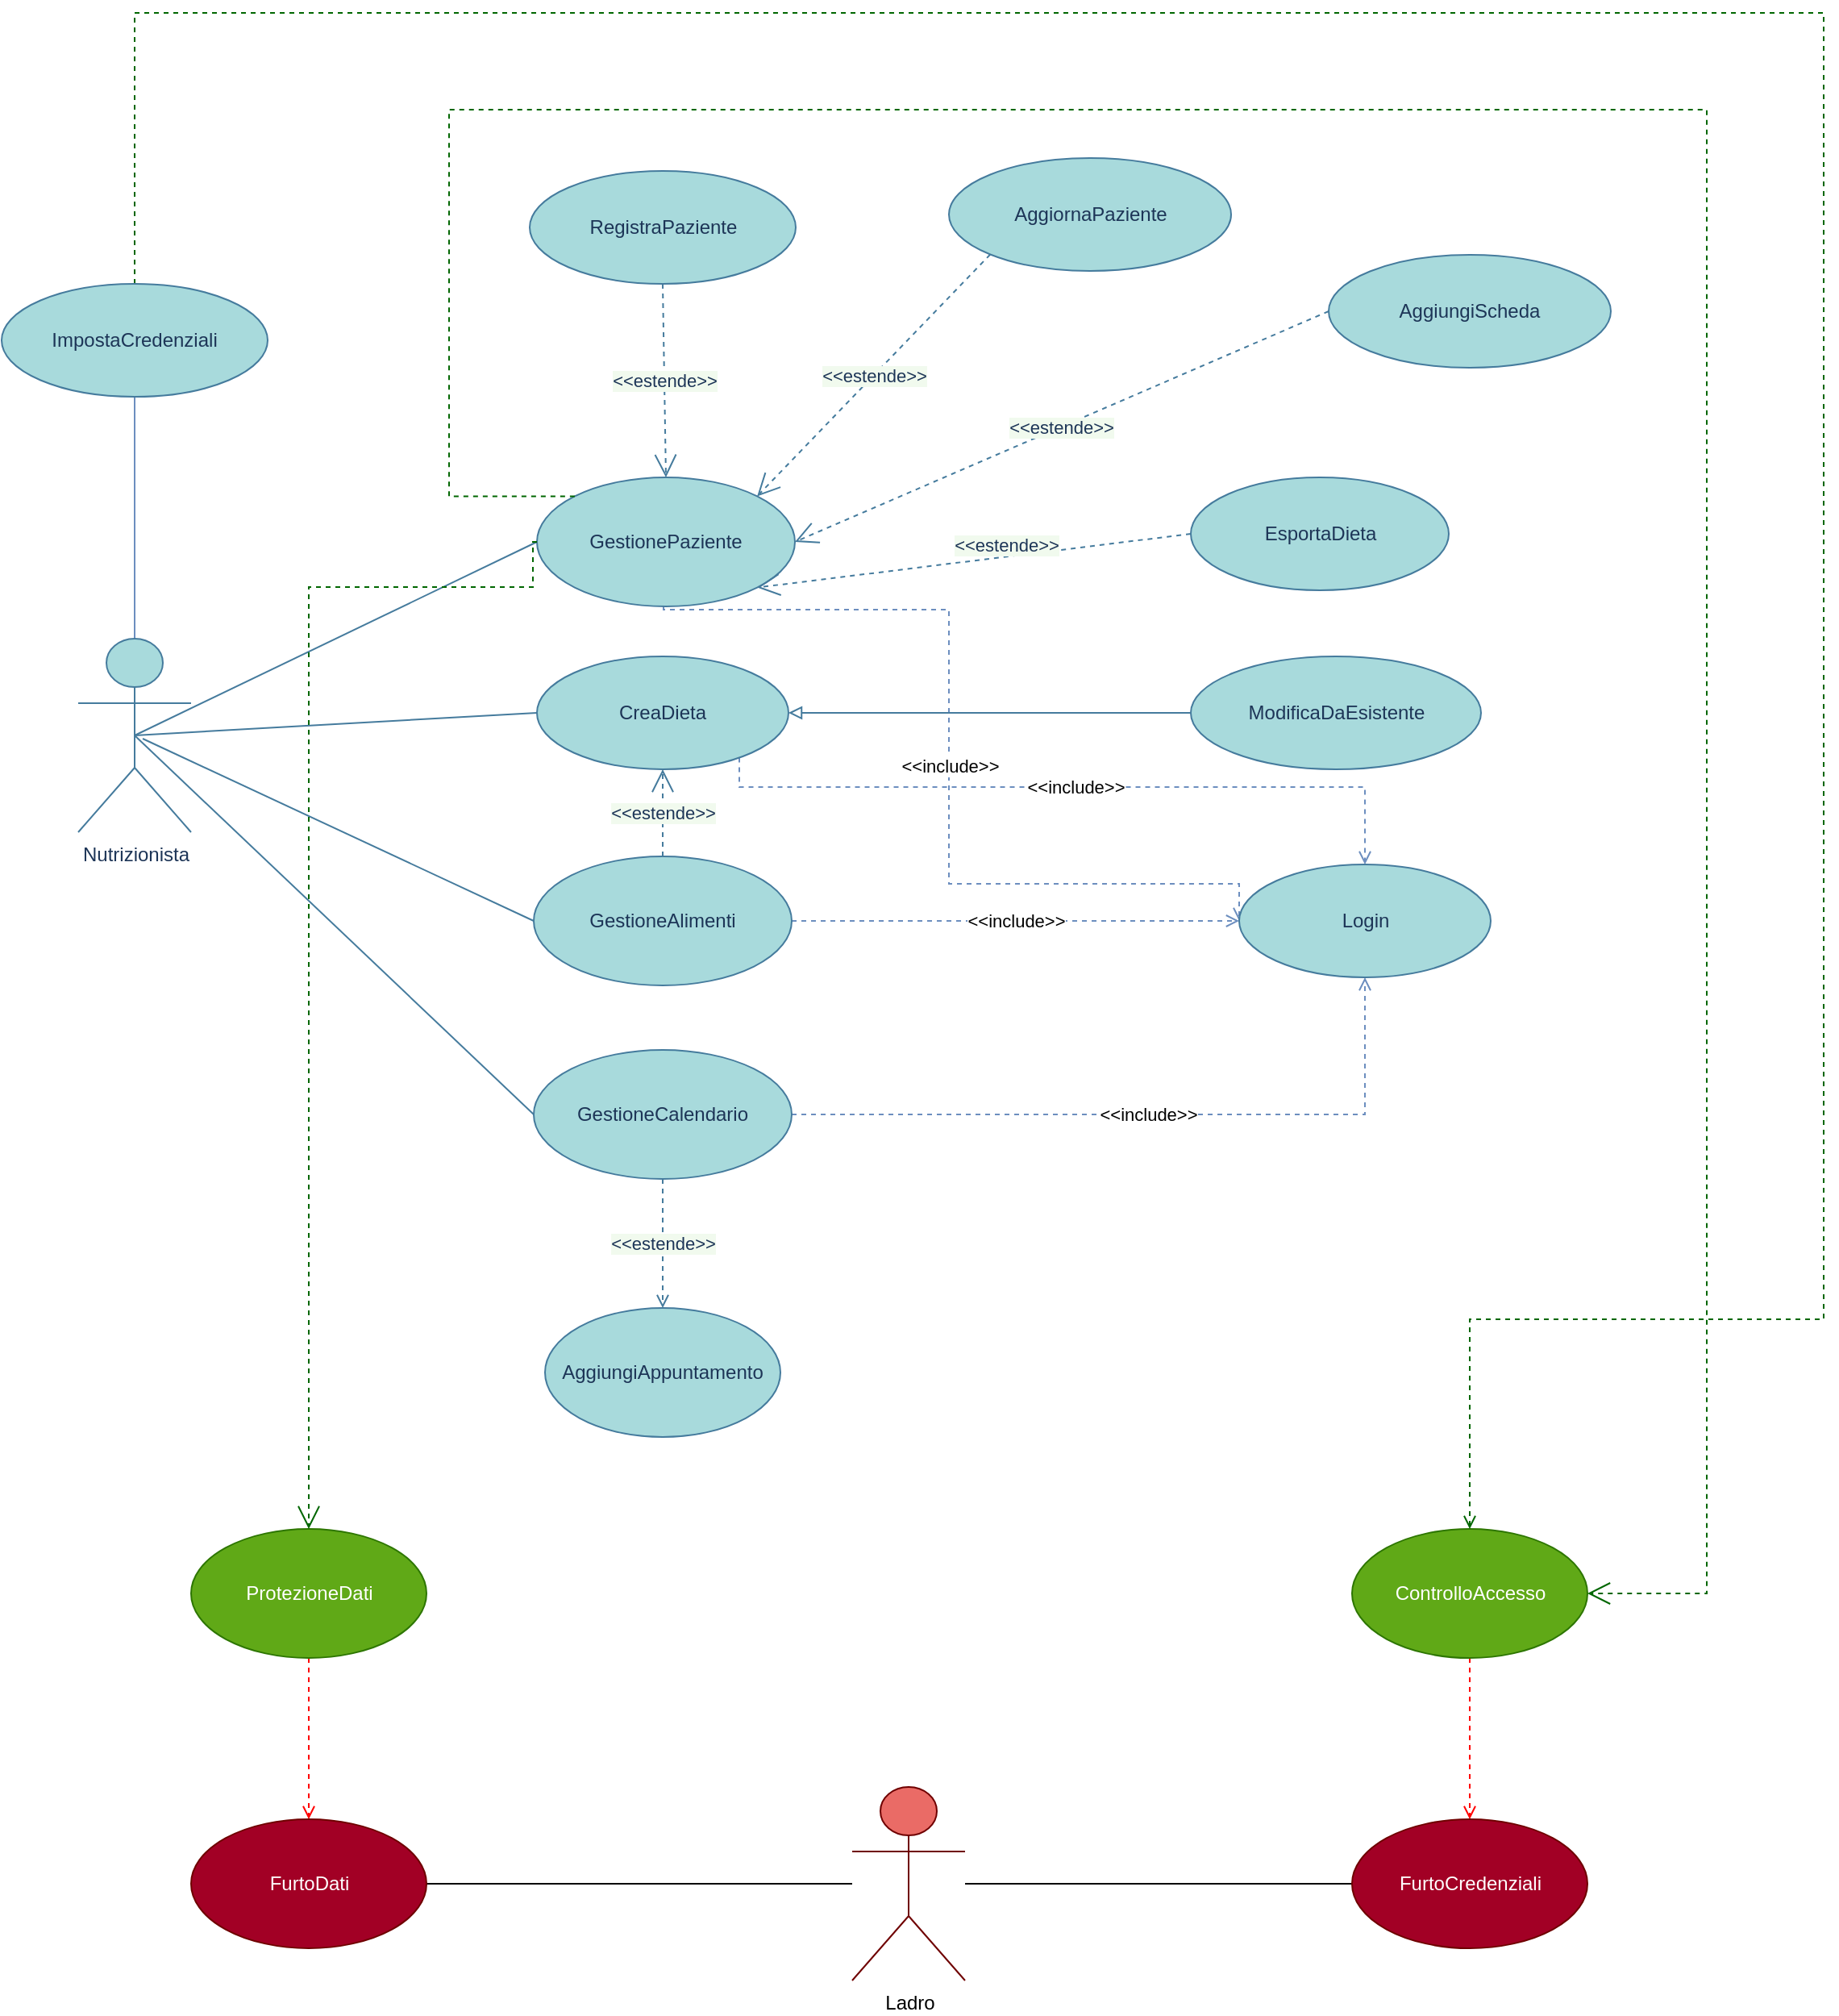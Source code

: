 <mxfile version="18.1.3" type="device"><diagram id="CF-CN9mxn05kVz-OpUtG" name="Page-1"><mxGraphModel dx="1902" dy="980" grid="1" gridSize="10" guides="1" tooltips="1" connect="1" arrows="1" fold="1" page="1" pageScale="1" pageWidth="827" pageHeight="1169" math="0" shadow="0"><root><mxCell id="0"/><mxCell id="1" parent="0"/><mxCell id="01-J9rp774KPNsSagamO-348" style="edgeStyle=orthogonalEdgeStyle;rounded=0;orthogonalLoop=1;jettySize=auto;html=1;endArrow=none;endFill=0;fillColor=#dae8fc;strokeColor=#6c8ebf;" edge="1" parent="1" source="01-J9rp774KPNsSagamO-349" target="01-J9rp774KPNsSagamO-389"><mxGeometry relative="1" as="geometry"/></mxCell><mxCell id="01-J9rp774KPNsSagamO-349" value="Nutrizionista" style="shape=umlActor;verticalLabelPosition=bottom;verticalAlign=top;html=1;outlineConnect=0;fillColor=#A8DADC;strokeColor=#457B9D;fontColor=#1D3557;" vertex="1" parent="1"><mxGeometry x="767.5" y="728" width="70" height="120" as="geometry"/></mxCell><mxCell id="01-J9rp774KPNsSagamO-350" value="&amp;lt;&amp;lt;include&amp;gt;&amp;gt;" style="edgeStyle=orthogonalEdgeStyle;rounded=0;orthogonalLoop=1;jettySize=auto;html=1;dashed=1;fillColor=#dae8fc;strokeColor=#6c8ebf;endArrow=open;endFill=0;" edge="1" parent="1" source="01-J9rp774KPNsSagamO-351" target="01-J9rp774KPNsSagamO-372"><mxGeometry relative="1" as="geometry"/></mxCell><mxCell id="01-J9rp774KPNsSagamO-351" value="GestioneCalendario&lt;br&gt;" style="ellipse;whiteSpace=wrap;html=1;fillColor=#A8DADC;fontColor=#1D3557;strokeColor=#457B9D;" vertex="1" parent="1"><mxGeometry x="1050" y="983" width="160" height="80" as="geometry"/></mxCell><mxCell id="01-J9rp774KPNsSagamO-352" value="&amp;lt;&amp;lt;include&amp;gt;&amp;gt;" style="edgeStyle=orthogonalEdgeStyle;rounded=0;orthogonalLoop=1;jettySize=auto;html=1;dashed=1;endArrow=open;endFill=0;fillColor=#dae8fc;strokeColor=#6c8ebf;" edge="1" parent="1" source="01-J9rp774KPNsSagamO-353" target="01-J9rp774KPNsSagamO-372"><mxGeometry relative="1" as="geometry"><Array as="points"><mxPoint x="1177.5" y="820"/><mxPoint x="1565.5" y="820"/></Array></mxGeometry></mxCell><mxCell id="01-J9rp774KPNsSagamO-353" value="CreaDieta" style="ellipse;whiteSpace=wrap;html=1;fillColor=#A8DADC;fontColor=#1D3557;strokeColor=#457B9D;" vertex="1" parent="1"><mxGeometry x="1052" y="739" width="156" height="70" as="geometry"/></mxCell><mxCell id="01-J9rp774KPNsSagamO-354" value="RegistraPaziente" style="ellipse;whiteSpace=wrap;html=1;fillColor=#A8DADC;fontColor=#1D3557;strokeColor=#457B9D;" vertex="1" parent="1"><mxGeometry x="1047.5" y="438" width="165" height="70" as="geometry"/></mxCell><mxCell id="01-J9rp774KPNsSagamO-355" value="EsportaDieta" style="ellipse;whiteSpace=wrap;html=1;fillColor=#A8DADC;fontColor=#1D3557;strokeColor=#457B9D;" vertex="1" parent="1"><mxGeometry x="1457.5" y="628" width="160" height="70" as="geometry"/></mxCell><mxCell id="01-J9rp774KPNsSagamO-356" value="AggiornaPaziente&lt;br&gt;" style="ellipse;whiteSpace=wrap;html=1;fillColor=#A8DADC;fontColor=#1D3557;strokeColor=#457B9D;" vertex="1" parent="1"><mxGeometry x="1307.5" y="430" width="175" height="70" as="geometry"/></mxCell><mxCell id="01-J9rp774KPNsSagamO-357" value="&amp;lt;&amp;lt;include&amp;gt;&amp;gt;" style="edgeStyle=orthogonalEdgeStyle;rounded=0;orthogonalLoop=1;jettySize=auto;html=1;entryX=0;entryY=0.5;entryDx=0;entryDy=0;dashed=1;endArrow=open;endFill=0;fillColor=#dae8fc;strokeColor=#6c8ebf;" edge="1" parent="1" source="01-J9rp774KPNsSagamO-358" target="01-J9rp774KPNsSagamO-372"><mxGeometry relative="1" as="geometry"/></mxCell><mxCell id="01-J9rp774KPNsSagamO-358" value="GestioneAlimenti" style="ellipse;whiteSpace=wrap;html=1;fillColor=#A8DADC;fontColor=#1D3557;strokeColor=#457B9D;" vertex="1" parent="1"><mxGeometry x="1050" y="863" width="160" height="80" as="geometry"/></mxCell><mxCell id="01-J9rp774KPNsSagamO-359" value="&amp;lt;&amp;lt;include&amp;gt;&amp;gt;" style="edgeStyle=orthogonalEdgeStyle;rounded=0;orthogonalLoop=1;jettySize=auto;html=1;entryX=0;entryY=0.5;entryDx=0;entryDy=0;dashed=1;endArrow=open;endFill=0;fillColor=#dae8fc;strokeColor=#6c8ebf;" edge="1" parent="1" source="01-J9rp774KPNsSagamO-360" target="01-J9rp774KPNsSagamO-372"><mxGeometry relative="1" as="geometry"><Array as="points"><mxPoint x="1130.5" y="710"/><mxPoint x="1307.5" y="710"/><mxPoint x="1307.5" y="880"/><mxPoint x="1487.5" y="880"/></Array></mxGeometry></mxCell><mxCell id="01-J9rp774KPNsSagamO-360" value="GestionePaziente&lt;br&gt;" style="ellipse;whiteSpace=wrap;html=1;fillColor=#A8DADC;fontColor=#1D3557;strokeColor=#457B9D;" vertex="1" parent="1"><mxGeometry x="1052" y="628" width="160" height="80" as="geometry"/></mxCell><mxCell id="01-J9rp774KPNsSagamO-361" style="edgeStyle=orthogonalEdgeStyle;orthogonalLoop=1;jettySize=auto;html=1;entryX=1;entryY=0.5;entryDx=0;entryDy=0;endArrow=block;endFill=0;rounded=0;strokeWidth=1;targetPerimeterSpacing=6;labelBackgroundColor=#F1FAEE;strokeColor=#457B9D;fontColor=#1D3557;" edge="1" parent="1" source="01-J9rp774KPNsSagamO-362" target="01-J9rp774KPNsSagamO-353"><mxGeometry relative="1" as="geometry"/></mxCell><mxCell id="01-J9rp774KPNsSagamO-362" value="ModificaDaEsistente" style="ellipse;whiteSpace=wrap;html=1;fillColor=#A8DADC;fontColor=#1D3557;strokeColor=#457B9D;" vertex="1" parent="1"><mxGeometry x="1457.5" y="739" width="180" height="70" as="geometry"/></mxCell><mxCell id="01-J9rp774KPNsSagamO-363" value="AggiungiAppuntamento&lt;br&gt;" style="ellipse;whiteSpace=wrap;html=1;fillColor=#A8DADC;fontColor=#1D3557;strokeColor=#457B9D;" vertex="1" parent="1"><mxGeometry x="1057" y="1143" width="146" height="80" as="geometry"/></mxCell><mxCell id="01-J9rp774KPNsSagamO-364" value="&amp;lt;&amp;lt;estende&amp;gt;&amp;gt;" style="endArrow=open;html=1;dashed=1; rounded=0;exitX=0.5;exitY=1;exitDx=0;exitDy=0;entryX=0.5;entryY=0;entryDx=0;entryDy=0;labelBackgroundColor=#F1FAEE;strokeColor=#457B9D;fontColor=#1D3557;endFill=0;" edge="1" parent="1" source="01-J9rp774KPNsSagamO-351" target="01-J9rp774KPNsSagamO-363"><mxGeometry width="50" height="50" relative="1" as="geometry"><mxPoint x="1117.0" y="1143" as="sourcePoint"/><mxPoint x="1587" y="1043" as="targetPoint"/></mxGeometry></mxCell><mxCell id="01-J9rp774KPNsSagamO-365" value="&amp;lt;&amp;lt;estende&amp;gt;&amp;gt;" style="endArrow=open;endSize=12;dashed=1;html=1;rounded=0;fontFamily=Helvetica;exitX=0.5;exitY=1;exitDx=0;exitDy=0;entryX=0.5;entryY=0;entryDx=0;entryDy=0;labelBackgroundColor=#F1FAEE;strokeColor=#457B9D;fontColor=#1D3557;" edge="1" parent="1" source="01-J9rp774KPNsSagamO-354" target="01-J9rp774KPNsSagamO-360"><mxGeometry width="160" relative="1" as="geometry"><mxPoint x="1307" y="648" as="sourcePoint"/><mxPoint x="1132.14" y="628" as="targetPoint"/></mxGeometry></mxCell><mxCell id="01-J9rp774KPNsSagamO-366" value="&amp;lt;&amp;lt;estende&amp;gt;&amp;gt;" style="endArrow=open;endSize=12;dashed=1;html=1;rounded=0;fontFamily=Helvetica;exitX=0;exitY=1;exitDx=0;exitDy=0;entryX=1;entryY=0;entryDx=0;entryDy=0;labelBackgroundColor=#F1FAEE;strokeColor=#457B9D;fontColor=#1D3557;" edge="1" parent="1" source="01-J9rp774KPNsSagamO-356" target="01-J9rp774KPNsSagamO-360"><mxGeometry width="160" relative="1" as="geometry"><mxPoint x="1218.5" y="548" as="sourcePoint"/><mxPoint x="1218.5" y="658" as="targetPoint"/></mxGeometry></mxCell><mxCell id="01-J9rp774KPNsSagamO-367" value="&amp;lt;&amp;lt;estende&amp;gt;&amp;gt;" style="endArrow=open;endSize=12;dashed=1;html=1;rounded=0;fontFamily=Helvetica;exitX=0;exitY=0.5;exitDx=0;exitDy=0;entryX=1;entryY=1;entryDx=0;entryDy=0;labelBackgroundColor=#F1FAEE;strokeColor=#457B9D;fontColor=#1D3557;" edge="1" parent="1" source="01-J9rp774KPNsSagamO-355" target="01-J9rp774KPNsSagamO-360"><mxGeometry x="-0.145" y="-7" width="160" relative="1" as="geometry"><mxPoint x="1227" y="788" as="sourcePoint"/><mxPoint x="1619.484" y="677.586" as="targetPoint"/><mxPoint x="1" as="offset"/></mxGeometry></mxCell><mxCell id="01-J9rp774KPNsSagamO-368" value="&amp;lt;&amp;lt;estende&amp;gt;&amp;gt;" style="endArrow=open;endSize=12;dashed=1;html=1;rounded=0;fontFamily=Helvetica;exitX=0.5;exitY=0;exitDx=0;exitDy=0;labelBackgroundColor=#F1FAEE;strokeColor=#457B9D;fontColor=#1D3557;" edge="1" parent="1" source="01-J9rp774KPNsSagamO-358" target="01-J9rp774KPNsSagamO-353"><mxGeometry width="160" relative="1" as="geometry"><mxPoint x="1697" y="543" as="sourcePoint"/><mxPoint x="1562.0" y="543" as="targetPoint"/></mxGeometry></mxCell><mxCell id="01-J9rp774KPNsSagamO-369" value="" style="endArrow=none;html=1;rounded=0;entryX=0;entryY=0.5;entryDx=0;entryDy=0;exitX=0.5;exitY=0.5;exitDx=0;exitDy=0;exitPerimeter=0;labelBackgroundColor=#F1FAEE;strokeColor=#457B9D;fontColor=#1D3557;endFill=0;" edge="1" parent="1" source="01-J9rp774KPNsSagamO-349" target="01-J9rp774KPNsSagamO-360"><mxGeometry width="50" height="50" relative="1" as="geometry"><mxPoint x="917.5" y="968" as="sourcePoint"/><mxPoint x="907.5" y="788" as="targetPoint"/></mxGeometry></mxCell><mxCell id="01-J9rp774KPNsSagamO-370" value="" style="endArrow=none;html=1;rounded=0;entryX=0;entryY=0.5;entryDx=0;entryDy=0;labelBackgroundColor=#F1FAEE;strokeColor=#457B9D;fontColor=#1D3557;endFill=0;" edge="1" parent="1" target="01-J9rp774KPNsSagamO-358"><mxGeometry width="50" height="50" relative="1" as="geometry"><mxPoint x="807.5" y="790" as="sourcePoint"/><mxPoint x="917.5" y="798" as="targetPoint"/></mxGeometry></mxCell><mxCell id="01-J9rp774KPNsSagamO-371" value="" style="endArrow=none;html=1;rounded=0;entryX=0;entryY=0.5;entryDx=0;entryDy=0;exitX=0.5;exitY=0.5;exitDx=0;exitDy=0;exitPerimeter=0;labelBackgroundColor=#F1FAEE;strokeColor=#457B9D;fontColor=#1D3557;endFill=0;" edge="1" parent="1" source="01-J9rp774KPNsSagamO-349" target="01-J9rp774KPNsSagamO-351"><mxGeometry width="50" height="50" relative="1" as="geometry"><mxPoint x="822.5" y="808" as="sourcePoint"/><mxPoint x="927.5" y="808" as="targetPoint"/></mxGeometry></mxCell><mxCell id="01-J9rp774KPNsSagamO-372" value="Login" style="ellipse;whiteSpace=wrap;html=1;fillColor=#A8DADC;fontColor=#1D3557;strokeColor=#457B9D;" vertex="1" parent="1"><mxGeometry x="1487.5" y="868" width="156" height="70" as="geometry"/></mxCell><mxCell id="01-J9rp774KPNsSagamO-373" value="" style="edgeStyle=orthogonalEdgeStyle;rounded=0;sketch=0;orthogonalLoop=1;jettySize=auto;html=1;fontColor=#000000;strokeColor=#000000;fillColor=#A8DADC;endArrow=none;endFill=0;" edge="1" parent="1" source="01-J9rp774KPNsSagamO-375" target="01-J9rp774KPNsSagamO-383"><mxGeometry relative="1" as="geometry"/></mxCell><mxCell id="01-J9rp774KPNsSagamO-374" style="edgeStyle=orthogonalEdgeStyle;rounded=0;sketch=0;orthogonalLoop=1;jettySize=auto;html=1;entryX=1;entryY=0.5;entryDx=0;entryDy=0;fontColor=#000000;strokeColor=#000000;fillColor=#A8DADC;endArrow=none;endFill=0;" edge="1" parent="1" source="01-J9rp774KPNsSagamO-375" target="01-J9rp774KPNsSagamO-382"><mxGeometry relative="1" as="geometry"/></mxCell><mxCell id="01-J9rp774KPNsSagamO-375" value="Ladro" style="shape=umlActor;verticalLabelPosition=bottom;verticalAlign=top;html=1;outlineConnect=0;fillColor=#EA6B66;strokeColor=#6F0000;fontColor=#000000;gradientColor=none;" vertex="1" parent="1"><mxGeometry x="1247.5" y="1440" width="70" height="120" as="geometry"/></mxCell><mxCell id="01-J9rp774KPNsSagamO-376" style="edgeStyle=orthogonalEdgeStyle;rounded=0;sketch=0;orthogonalLoop=1;jettySize=auto;html=1;fontColor=#000000;strokeColor=#FF0000;fillColor=#a20025;dashed=1;endArrow=open;endFill=0;" edge="1" parent="1" source="01-J9rp774KPNsSagamO-377" target="01-J9rp774KPNsSagamO-382"><mxGeometry relative="1" as="geometry"/></mxCell><mxCell id="01-J9rp774KPNsSagamO-377" value="ProtezioneDati" style="ellipse;whiteSpace=wrap;html=1;fillColor=#60a917;fontColor=#ffffff;strokeColor=#2D7600;" vertex="1" parent="1"><mxGeometry x="837.5" y="1280" width="146" height="80" as="geometry"/></mxCell><mxCell id="01-J9rp774KPNsSagamO-378" style="edgeStyle=orthogonalEdgeStyle;rounded=0;sketch=0;orthogonalLoop=1;jettySize=auto;html=1;entryX=0.5;entryY=0;entryDx=0;entryDy=0;fontColor=#000000;strokeColor=#FF0000;fillColor=#a20025;dashed=1;exitX=0.5;exitY=1;exitDx=0;exitDy=0;endArrow=open;endFill=0;" edge="1" parent="1" source="01-J9rp774KPNsSagamO-379" target="01-J9rp774KPNsSagamO-383"><mxGeometry relative="1" as="geometry"><Array as="points"><mxPoint x="1630.5" y="1450"/><mxPoint x="1630.5" y="1450"/></Array></mxGeometry></mxCell><mxCell id="01-J9rp774KPNsSagamO-379" value="ControlloAccesso" style="ellipse;whiteSpace=wrap;html=1;fillColor=#60a917;fontColor=#ffffff;strokeColor=#2D7600;" vertex="1" parent="1"><mxGeometry x="1557.5" y="1280" width="146" height="80" as="geometry"/></mxCell><mxCell id="01-J9rp774KPNsSagamO-380" value="" style="endArrow=open;endSize=12;dashed=1;html=1;rounded=0;sketch=0;fontColor=#000000;strokeColor=#006600;fillColor=#A8DADC;exitX=0;exitY=0.5;exitDx=0;exitDy=0;edgeStyle=orthogonalEdgeStyle;entryX=0.5;entryY=0;entryDx=0;entryDy=0;" edge="1" parent="1" source="01-J9rp774KPNsSagamO-360" target="01-J9rp774KPNsSagamO-377"><mxGeometry width="160" relative="1" as="geometry"><mxPoint x="1317.5" y="1120" as="sourcePoint"/><mxPoint x="957.5" y="940" as="targetPoint"/><Array as="points"><mxPoint x="1049.5" y="696"/><mxPoint x="910.5" y="696"/></Array></mxGeometry></mxCell><mxCell id="01-J9rp774KPNsSagamO-382" value="FurtoDati" style="ellipse;whiteSpace=wrap;html=1;fillColor=#a20025;fontColor=#ffffff;strokeColor=#6F0000;" vertex="1" parent="1"><mxGeometry x="837.5" y="1460" width="146" height="80" as="geometry"/></mxCell><mxCell id="01-J9rp774KPNsSagamO-383" value="FurtoCredenziali" style="ellipse;whiteSpace=wrap;html=1;fillColor=#a20025;fontColor=#ffffff;strokeColor=#6F0000;" vertex="1" parent="1"><mxGeometry x="1557.5" y="1460" width="146" height="80" as="geometry"/></mxCell><mxCell id="01-J9rp774KPNsSagamO-386" value="" style="endArrow=open;endSize=12;dashed=1;html=1;rounded=0;sketch=0;fontColor=#000000;strokeColor=#006600;fillColor=#A8DADC;edgeStyle=orthogonalEdgeStyle;entryX=1;entryY=0.5;entryDx=0;entryDy=0;exitX=0;exitY=0;exitDx=0;exitDy=0;" edge="1" parent="1" source="01-J9rp774KPNsSagamO-360" target="01-J9rp774KPNsSagamO-379"><mxGeometry width="160" relative="1" as="geometry"><mxPoint x="1194.069" y="826.284" as="sourcePoint"/><mxPoint x="1640.5" y="1290.0" as="targetPoint"/><Array as="points"><mxPoint x="997.5" y="640"/><mxPoint x="997.5" y="400"/><mxPoint x="1777.5" y="400"/><mxPoint x="1777.5" y="1320"/></Array></mxGeometry></mxCell><mxCell id="01-J9rp774KPNsSagamO-387" value="AggiungiScheda" style="ellipse;whiteSpace=wrap;html=1;fillColor=#A8DADC;fontColor=#1D3557;strokeColor=#457B9D;" vertex="1" parent="1"><mxGeometry x="1543" y="490" width="175" height="70" as="geometry"/></mxCell><mxCell id="01-J9rp774KPNsSagamO-388" value="&amp;lt;&amp;lt;estende&amp;gt;&amp;gt;" style="endArrow=open;endSize=12;dashed=1;html=1;rounded=0;fontFamily=Helvetica;exitX=0;exitY=0.5;exitDx=0;exitDy=0;entryX=1;entryY=0.5;entryDx=0;entryDy=0;labelBackgroundColor=#F1FAEE;strokeColor=#457B9D;fontColor=#1D3557;" edge="1" parent="1" source="01-J9rp774KPNsSagamO-387" target="01-J9rp774KPNsSagamO-360"><mxGeometry width="160" relative="1" as="geometry"><mxPoint x="1343.425" y="499.867" as="sourcePoint"/><mxPoint x="1198.569" y="649.716" as="targetPoint"/></mxGeometry></mxCell><mxCell id="01-J9rp774KPNsSagamO-391" style="edgeStyle=orthogonalEdgeStyle;rounded=0;orthogonalLoop=1;jettySize=auto;html=1;entryX=0.5;entryY=0;entryDx=0;entryDy=0;dashed=1;endArrow=open;endFill=0;strokeColor=#006600;" edge="1" parent="1" source="01-J9rp774KPNsSagamO-389" target="01-J9rp774KPNsSagamO-379"><mxGeometry relative="1" as="geometry"><mxPoint x="1610" y="820" as="targetPoint"/><Array as="points"><mxPoint x="803" y="340"/><mxPoint x="1850" y="340"/><mxPoint x="1850" y="1150"/><mxPoint x="1631" y="1150"/></Array></mxGeometry></mxCell><mxCell id="01-J9rp774KPNsSagamO-389" value="ImpostaCredenziali" style="ellipse;whiteSpace=wrap;html=1;fillColor=#A8DADC;fontColor=#1D3557;strokeColor=#457B9D;" vertex="1" parent="1"><mxGeometry x="720" y="508" width="165" height="70" as="geometry"/></mxCell><mxCell id="01-J9rp774KPNsSagamO-390" value="" style="endArrow=none;html=1;rounded=0;entryX=0;entryY=0.5;entryDx=0;entryDy=0;exitX=0.5;exitY=0.5;exitDx=0;exitDy=0;exitPerimeter=0;labelBackgroundColor=#F1FAEE;strokeColor=#457B9D;fontColor=#1D3557;endFill=0;" edge="1" parent="1" source="01-J9rp774KPNsSagamO-349" target="01-J9rp774KPNsSagamO-353"><mxGeometry width="50" height="50" relative="1" as="geometry"><mxPoint x="812.5" y="798" as="sourcePoint"/><mxPoint x="1062.0" y="678" as="targetPoint"/></mxGeometry></mxCell></root></mxGraphModel></diagram></mxfile>